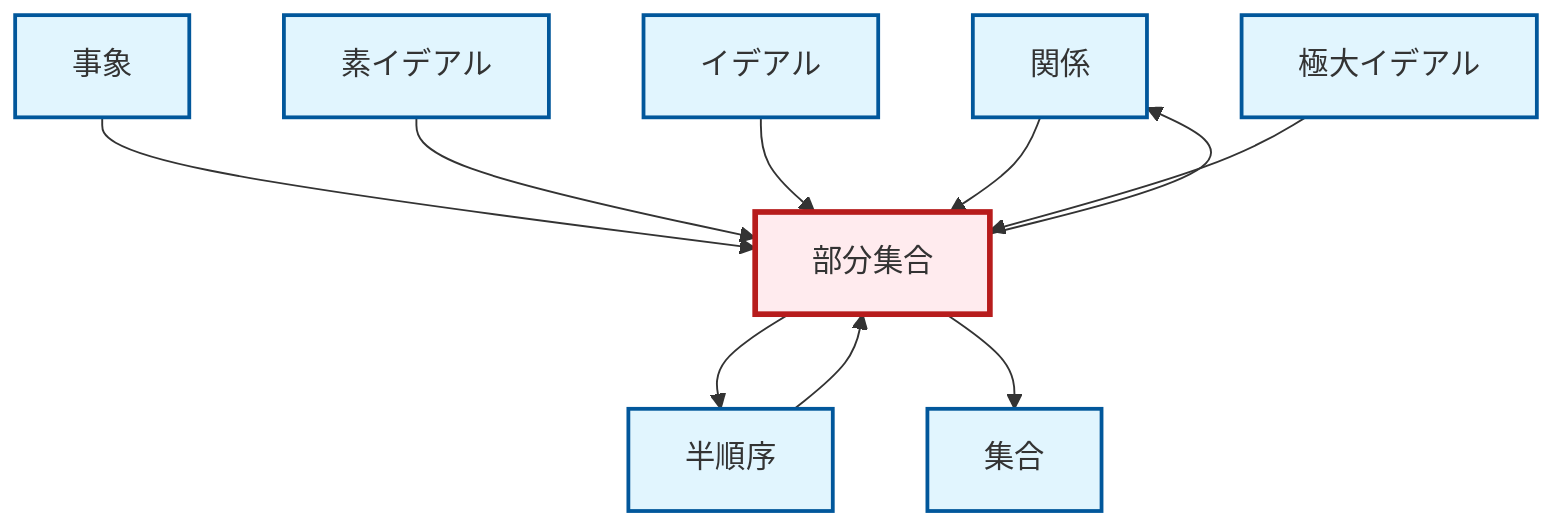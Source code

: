graph TD
    classDef definition fill:#e1f5fe,stroke:#01579b,stroke-width:2px
    classDef theorem fill:#f3e5f5,stroke:#4a148c,stroke-width:2px
    classDef axiom fill:#fff3e0,stroke:#e65100,stroke-width:2px
    classDef example fill:#e8f5e9,stroke:#1b5e20,stroke-width:2px
    classDef current fill:#ffebee,stroke:#b71c1c,stroke-width:3px
    def-relation["関係"]:::definition
    def-ideal["イデアル"]:::definition
    def-maximal-ideal["極大イデアル"]:::definition
    def-set["集合"]:::definition
    def-subset["部分集合"]:::definition
    def-partial-order["半順序"]:::definition
    def-prime-ideal["素イデアル"]:::definition
    def-event["事象"]:::definition
    def-partial-order --> def-subset
    def-subset --> def-partial-order
    def-subset --> def-set
    def-subset --> def-relation
    def-event --> def-subset
    def-prime-ideal --> def-subset
    def-ideal --> def-subset
    def-relation --> def-subset
    def-maximal-ideal --> def-subset
    class def-subset current